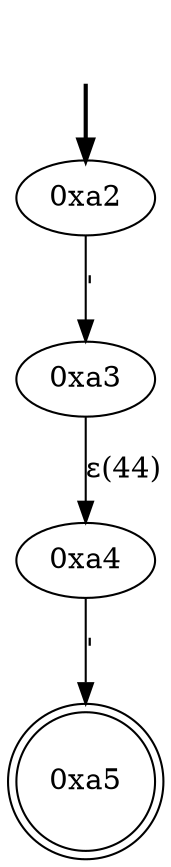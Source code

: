 digraph {
	fake [style=invisible]
	"0xa2" [root=true]
	"0xa3"
	"0xa4"
	"0xa5" [shape=doublecircle]
	fake -> "0xa2" [style=bold]
	"0xa2" -> "0xa3" [label="'"]
	"0xa4" -> "0xa5" [label="'"]
	"0xa3" -> "0xa4" [label="ε(44)"]
}
